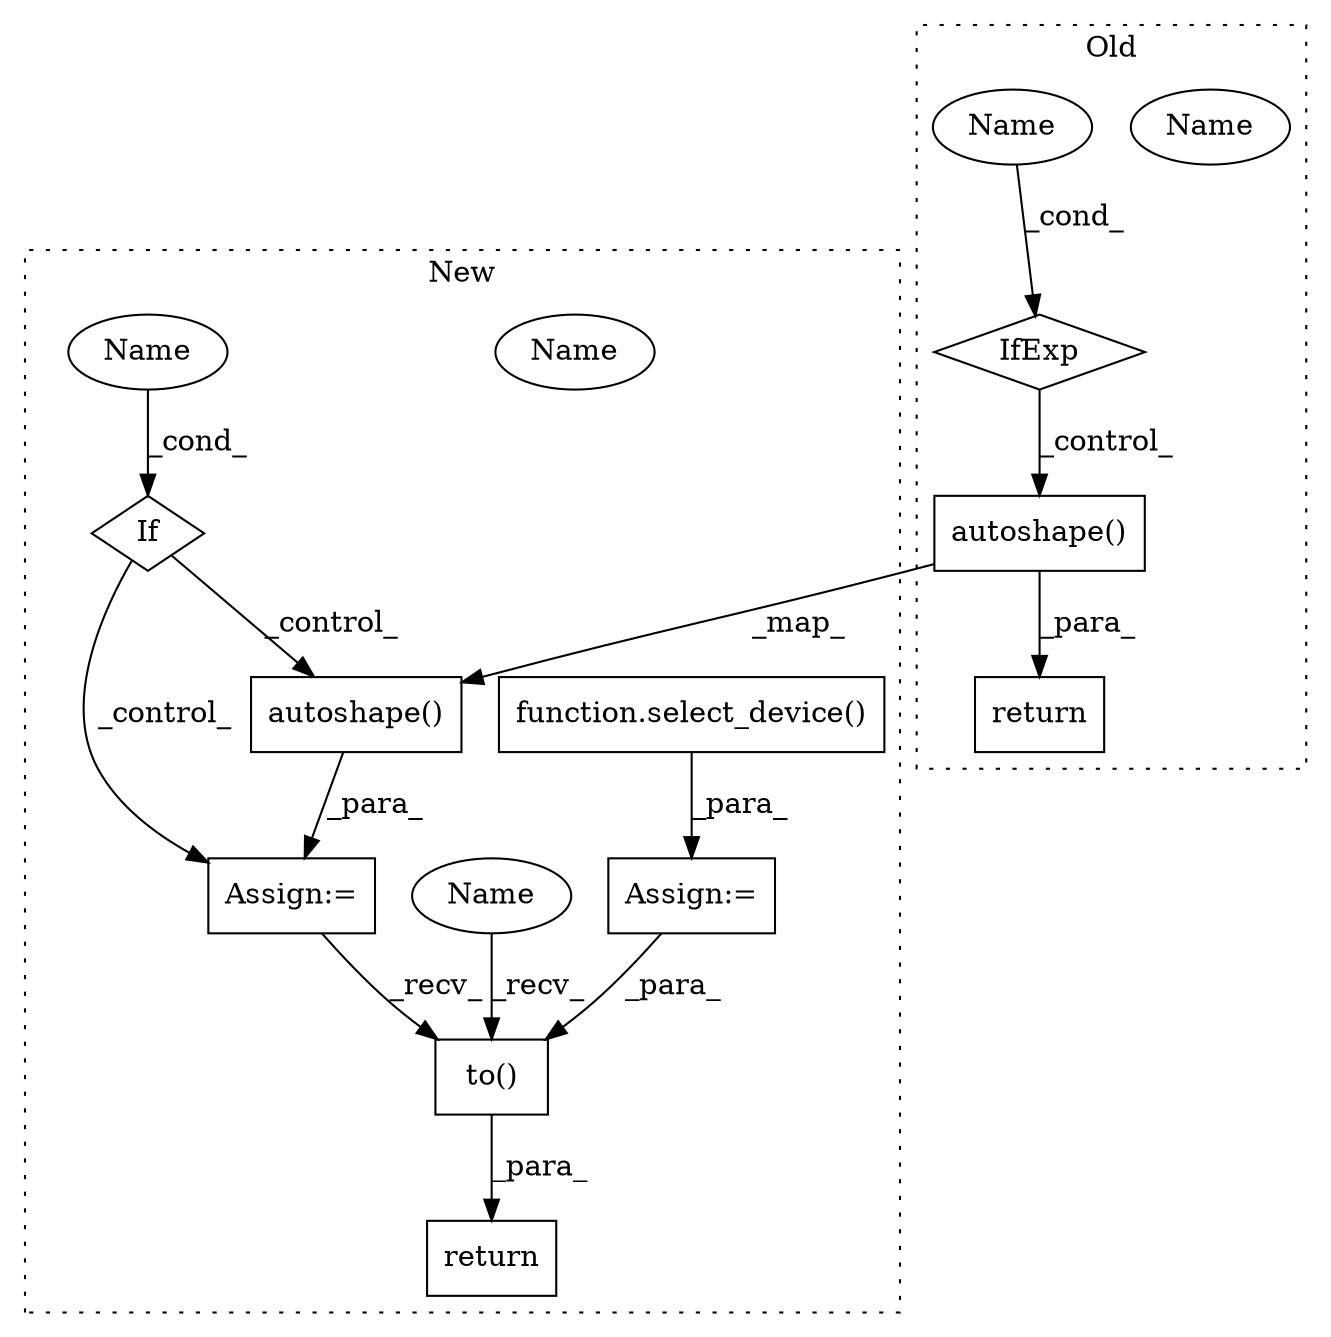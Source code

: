 digraph G {
subgraph cluster0 {
1 [label="return" a="93" s="4858" l="7" shape="box"];
7 [label="autoshape()" a="75" s="4865" l="21" shape="box"];
9 [label="IfExp" a="51" s="4886,4899" l="4,6" shape="diamond"];
10 [label="Name" a="87" s="4890" l="9" shape="ellipse"];
13 [label="Name" a="87" s="4890" l="9" shape="ellipse"];
label = "Old";
style="dotted";
}
subgraph cluster1 {
2 [label="function.select_device()" a="75" s="4969,5026" l="14,1" shape="box"];
3 [label="to()" a="75" s="5070,5089" l="13,1" shape="box"];
4 [label="Assign:=" a="68" s="4966" l="3" shape="box"];
5 [label="return" a="93" s="5063" l="7" shape="box"];
6 [label="autoshape()" a="75" s="4892" l="21" shape="box"];
8 [label="If" a="96" s="4858" l="3" shape="diamond"];
11 [label="Name" a="87" s="4861" l="9" shape="ellipse"];
12 [label="Assign:=" a="68" s="4889" l="3" shape="box"];
14 [label="Name" a="87" s="5070" l="9" shape="ellipse"];
15 [label="Name" a="87" s="4861" l="9" shape="ellipse"];
label = "New";
style="dotted";
}
2 -> 4 [label="_para_"];
3 -> 5 [label="_para_"];
4 -> 3 [label="_para_"];
6 -> 12 [label="_para_"];
7 -> 1 [label="_para_"];
7 -> 6 [label="_map_"];
8 -> 12 [label="_control_"];
8 -> 6 [label="_control_"];
9 -> 7 [label="_control_"];
12 -> 3 [label="_recv_"];
13 -> 9 [label="_cond_"];
14 -> 3 [label="_recv_"];
15 -> 8 [label="_cond_"];
}